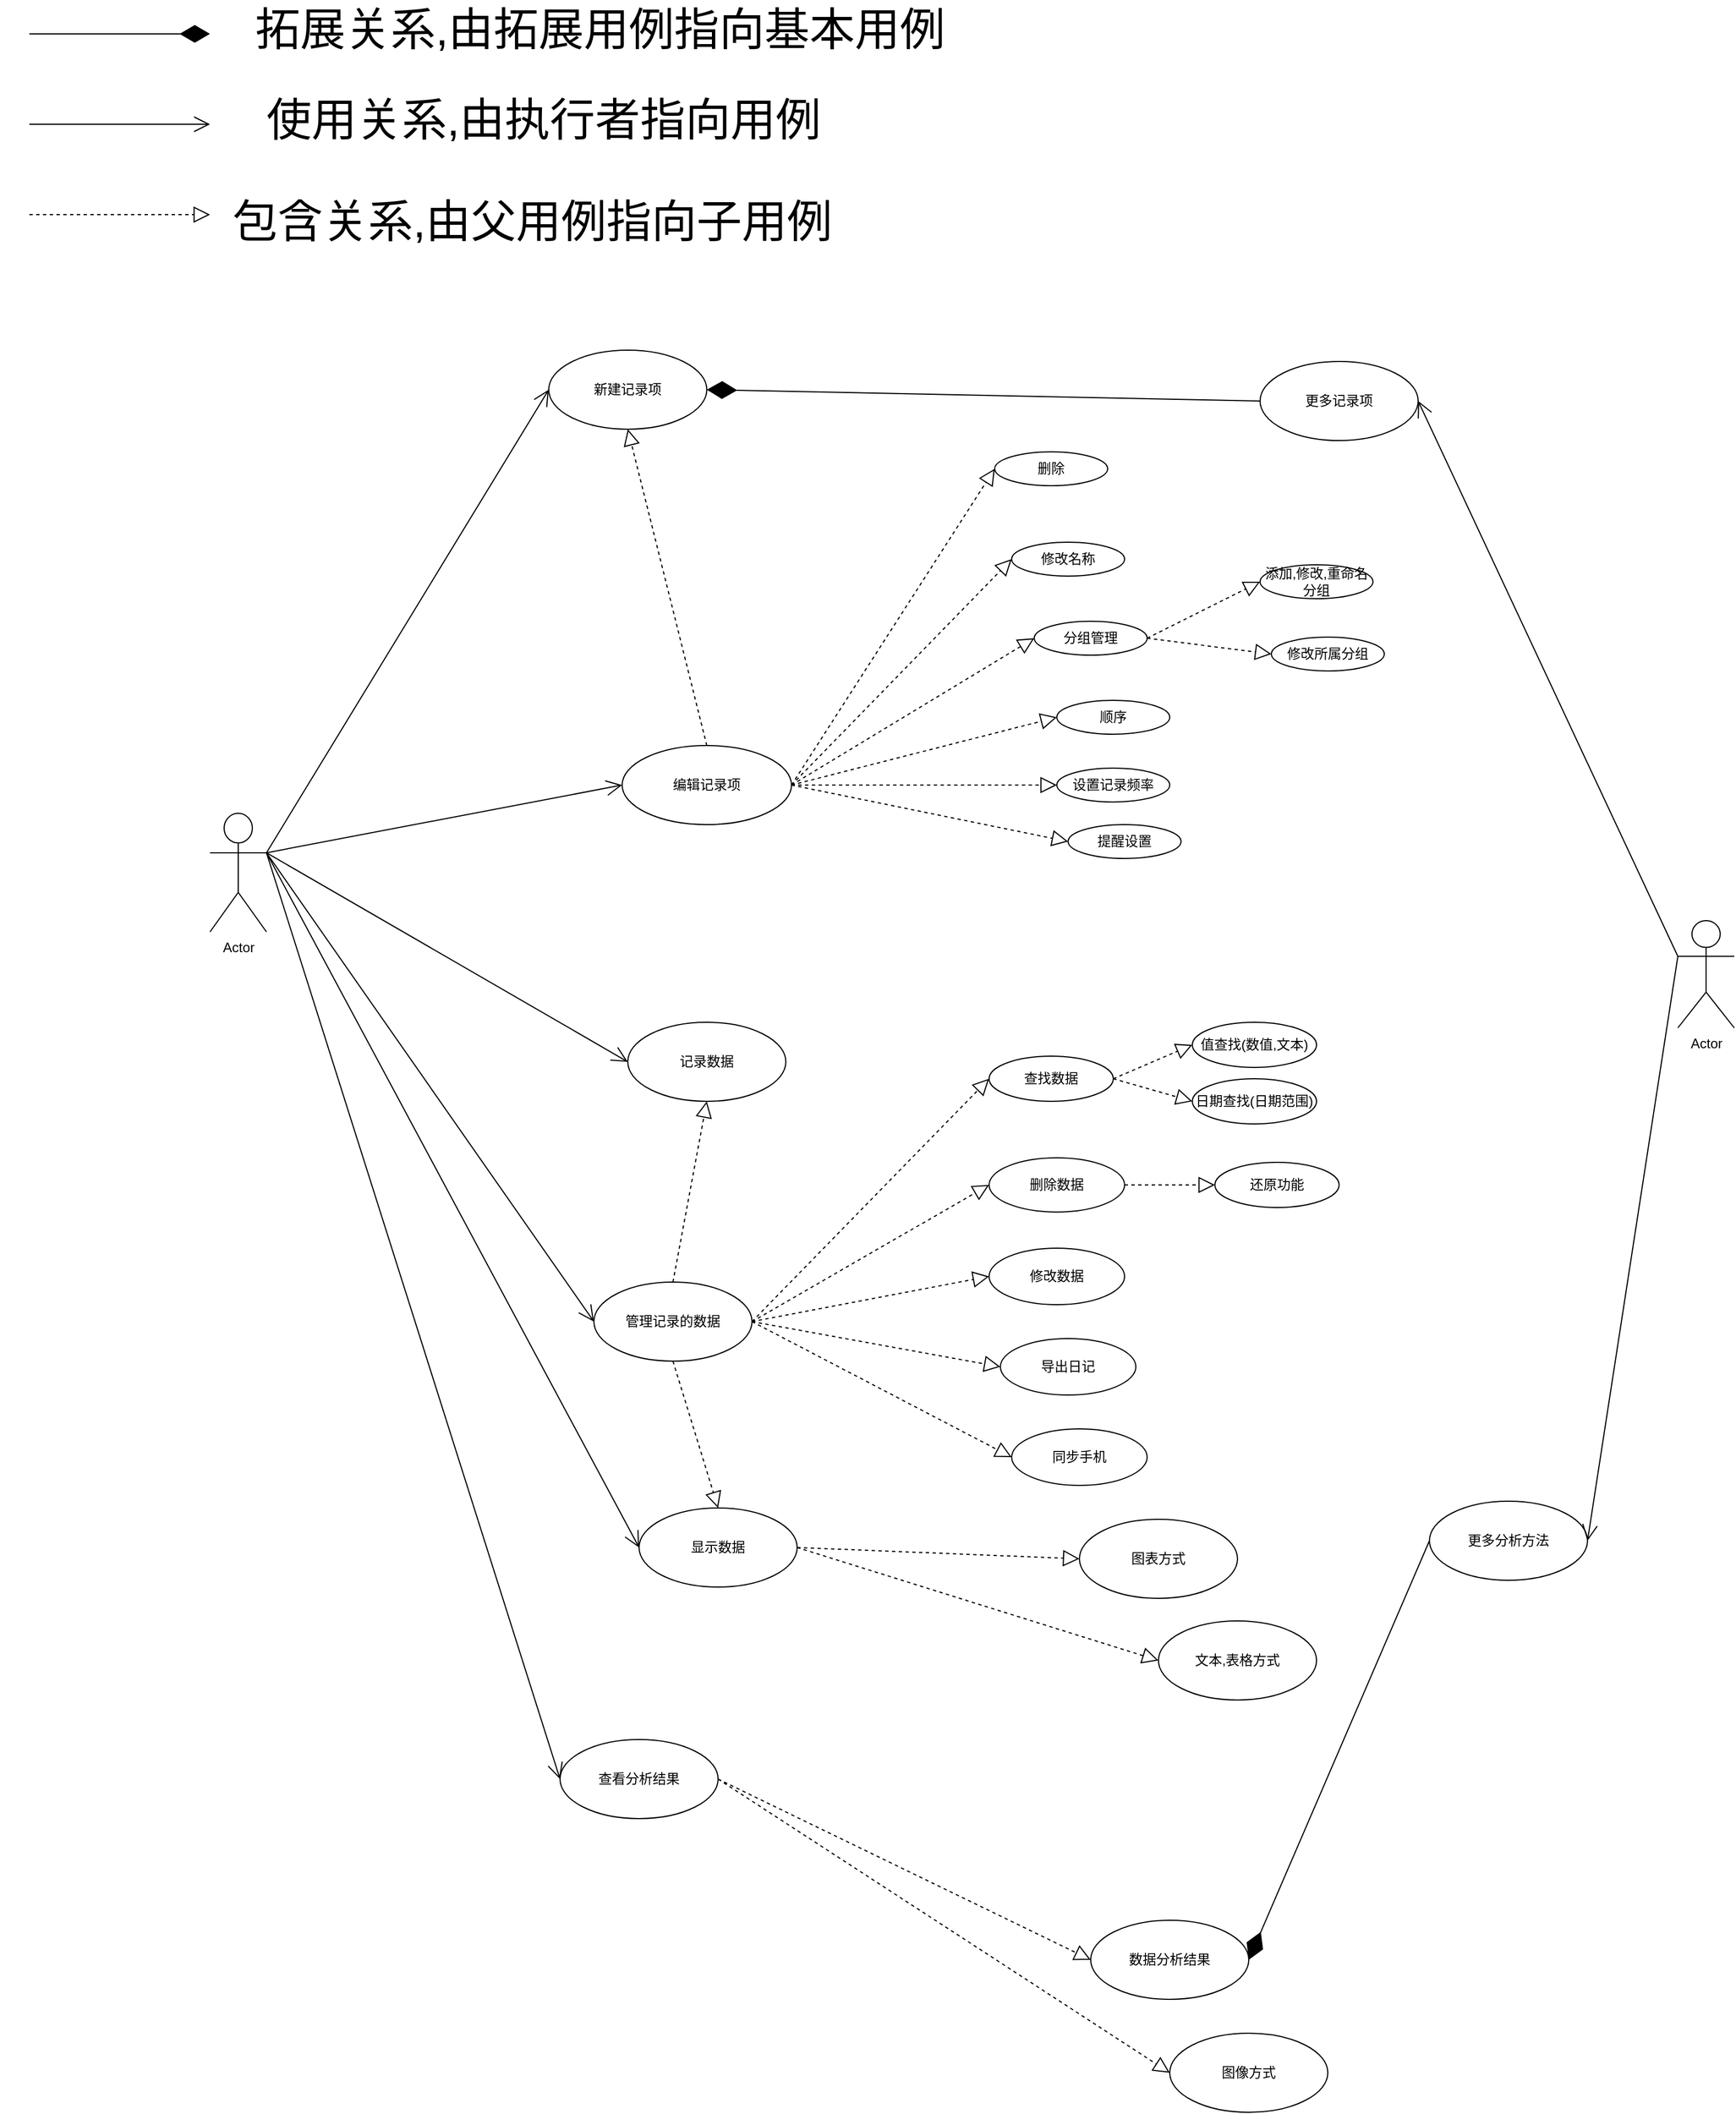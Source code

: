 <mxfile version="13.9.9" type="device"><diagram id="e2tGSwO5gteAZUFqLcbs" name="第 1 页"><mxGraphModel dx="2702" dy="1213" grid="1" gridSize="10" guides="1" tooltips="1" connect="1" arrows="1" fold="1" page="1" pageScale="1" pageWidth="827" pageHeight="1169" math="0" shadow="0"><root><mxCell id="0"/><mxCell id="1" parent="0"/><object label="Actor" id="gkzIJjfs5HOEP_eOIGxo-1"><mxCell style="shape=umlActor;verticalLabelPosition=bottom;verticalAlign=top;html=1;outlineConnect=0;" parent="1" vertex="1"><mxGeometry x="-190" y="740" width="50" height="105" as="geometry"/></mxCell></object><mxCell id="gkzIJjfs5HOEP_eOIGxo-5" value="新建记录项" style="ellipse;whiteSpace=wrap;html=1;" parent="1" vertex="1"><mxGeometry x="110" y="330" width="140" height="70" as="geometry"/></mxCell><mxCell id="gkzIJjfs5HOEP_eOIGxo-6" value="记录数据" style="ellipse;whiteSpace=wrap;html=1;" parent="1" vertex="1"><mxGeometry x="180" y="925" width="140" height="70" as="geometry"/></mxCell><mxCell id="gkzIJjfs5HOEP_eOIGxo-7" value="管理记录的数据" style="ellipse;whiteSpace=wrap;html=1;" parent="1" vertex="1"><mxGeometry x="150" y="1155" width="140" height="70" as="geometry"/></mxCell><mxCell id="gkzIJjfs5HOEP_eOIGxo-8" value="显示数据" style="ellipse;whiteSpace=wrap;html=1;" parent="1" vertex="1"><mxGeometry x="190" y="1355" width="140" height="70" as="geometry"/></mxCell><mxCell id="gkzIJjfs5HOEP_eOIGxo-9" value="查看分析结果" style="ellipse;whiteSpace=wrap;html=1;" parent="1" vertex="1"><mxGeometry x="120" y="1560" width="140" height="70" as="geometry"/></mxCell><mxCell id="gkzIJjfs5HOEP_eOIGxo-17" value="" style="endArrow=block;dashed=1;endFill=0;endSize=12;html=1;entryX=0.5;entryY=1;entryDx=0;entryDy=0;exitX=0.5;exitY=0;exitDx=0;exitDy=0;" parent="1" source="gkzIJjfs5HOEP_eOIGxo-7" target="gkzIJjfs5HOEP_eOIGxo-6" edge="1"><mxGeometry width="160" relative="1" as="geometry"><mxPoint x="230" y="1035" as="sourcePoint"/><mxPoint x="390" y="1035" as="targetPoint"/></mxGeometry></mxCell><mxCell id="gkzIJjfs5HOEP_eOIGxo-19" value="更多记录项" style="ellipse;whiteSpace=wrap;html=1;" parent="1" vertex="1"><mxGeometry x="740" y="340" width="140" height="70" as="geometry"/></mxCell><mxCell id="gkzIJjfs5HOEP_eOIGxo-21" value="" style="endArrow=open;endFill=1;endSize=12;html=1;exitX=1;exitY=0.333;exitDx=0;exitDy=0;exitPerimeter=0;entryX=0;entryY=0.5;entryDx=0;entryDy=0;" parent="1" source="gkzIJjfs5HOEP_eOIGxo-1" target="gkzIJjfs5HOEP_eOIGxo-5" edge="1"><mxGeometry width="160" relative="1" as="geometry"><mxPoint x="50" y="510" as="sourcePoint"/><mxPoint x="210" y="510" as="targetPoint"/></mxGeometry></mxCell><mxCell id="gkzIJjfs5HOEP_eOIGxo-22" value="" style="endArrow=open;endFill=1;endSize=12;html=1;entryX=0;entryY=0.5;entryDx=0;entryDy=0;exitX=1;exitY=0.333;exitDx=0;exitDy=0;exitPerimeter=0;" parent="1" source="gkzIJjfs5HOEP_eOIGxo-1" target="gkzIJjfs5HOEP_eOIGxo-6" edge="1"><mxGeometry width="160" relative="1" as="geometry"><mxPoint x="80" y="610" as="sourcePoint"/><mxPoint x="140" y="550" as="targetPoint"/></mxGeometry></mxCell><mxCell id="gkzIJjfs5HOEP_eOIGxo-23" value="" style="endArrow=open;endFill=1;endSize=12;html=1;exitX=1;exitY=0.333;exitDx=0;exitDy=0;exitPerimeter=0;entryX=0;entryY=0.5;entryDx=0;entryDy=0;" parent="1" source="gkzIJjfs5HOEP_eOIGxo-1" target="gkzIJjfs5HOEP_eOIGxo-7" edge="1"><mxGeometry width="160" relative="1" as="geometry"><mxPoint x="80" y="605" as="sourcePoint"/><mxPoint x="180.0" y="395" as="targetPoint"/></mxGeometry></mxCell><mxCell id="gkzIJjfs5HOEP_eOIGxo-24" value="" style="endArrow=open;endFill=1;endSize=12;html=1;exitX=1;exitY=0.333;exitDx=0;exitDy=0;exitPerimeter=0;entryX=0;entryY=0.5;entryDx=0;entryDy=0;" parent="1" source="gkzIJjfs5HOEP_eOIGxo-1" target="gkzIJjfs5HOEP_eOIGxo-8" edge="1"><mxGeometry width="160" relative="1" as="geometry"><mxPoint x="90" y="615" as="sourcePoint"/><mxPoint x="190.0" y="405" as="targetPoint"/></mxGeometry></mxCell><mxCell id="gkzIJjfs5HOEP_eOIGxo-25" value="" style="endArrow=open;endFill=1;endSize=12;html=1;exitX=1;exitY=0.333;exitDx=0;exitDy=0;exitPerimeter=0;entryX=0;entryY=0.5;entryDx=0;entryDy=0;" parent="1" source="gkzIJjfs5HOEP_eOIGxo-1" target="gkzIJjfs5HOEP_eOIGxo-9" edge="1"><mxGeometry width="160" relative="1" as="geometry"><mxPoint x="100" y="625" as="sourcePoint"/><mxPoint x="200.0" y="415" as="targetPoint"/></mxGeometry></mxCell><mxCell id="gkzIJjfs5HOEP_eOIGxo-26" value="查找数据" style="ellipse;whiteSpace=wrap;html=1;" parent="1" vertex="1"><mxGeometry x="500" y="955" width="110" height="40" as="geometry"/></mxCell><mxCell id="gkzIJjfs5HOEP_eOIGxo-27" value="删除数据" style="ellipse;whiteSpace=wrap;html=1;" parent="1" vertex="1"><mxGeometry x="500" y="1045" width="120" height="48" as="geometry"/></mxCell><mxCell id="gkzIJjfs5HOEP_eOIGxo-28" value="修改数据" style="ellipse;whiteSpace=wrap;html=1;" parent="1" vertex="1"><mxGeometry x="500" y="1125" width="120" height="50" as="geometry"/></mxCell><mxCell id="gkzIJjfs5HOEP_eOIGxo-29" value="" style="endArrow=block;dashed=1;endFill=0;endSize=12;html=1;entryX=0;entryY=0.5;entryDx=0;entryDy=0;exitX=1;exitY=0.5;exitDx=0;exitDy=0;" parent="1" source="gkzIJjfs5HOEP_eOIGxo-7" target="gkzIJjfs5HOEP_eOIGxo-26" edge="1"><mxGeometry width="160" relative="1" as="geometry"><mxPoint x="260" y="1070" as="sourcePoint"/><mxPoint x="260" y="1005" as="targetPoint"/></mxGeometry></mxCell><mxCell id="gkzIJjfs5HOEP_eOIGxo-30" value="" style="endArrow=block;dashed=1;endFill=0;endSize=12;html=1;entryX=0;entryY=0.5;entryDx=0;entryDy=0;exitX=1;exitY=0.5;exitDx=0;exitDy=0;" parent="1" source="gkzIJjfs5HOEP_eOIGxo-7" target="gkzIJjfs5HOEP_eOIGxo-27" edge="1"><mxGeometry width="160" relative="1" as="geometry"><mxPoint x="330" y="1105" as="sourcePoint"/><mxPoint x="389.0" y="995" as="targetPoint"/></mxGeometry></mxCell><mxCell id="gkzIJjfs5HOEP_eOIGxo-31" value="" style="endArrow=block;dashed=1;endFill=0;endSize=12;html=1;entryX=0;entryY=0.5;entryDx=0;entryDy=0;exitX=1;exitY=0.5;exitDx=0;exitDy=0;" parent="1" source="gkzIJjfs5HOEP_eOIGxo-7" target="gkzIJjfs5HOEP_eOIGxo-28" edge="1"><mxGeometry width="160" relative="1" as="geometry"><mxPoint x="330" y="1105" as="sourcePoint"/><mxPoint x="389.0" y="1070" as="targetPoint"/></mxGeometry></mxCell><mxCell id="gkzIJjfs5HOEP_eOIGxo-35" value="文本,表格方式" style="ellipse;whiteSpace=wrap;html=1;" parent="1" vertex="1"><mxGeometry x="650" y="1455" width="140" height="70" as="geometry"/></mxCell><mxCell id="gkzIJjfs5HOEP_eOIGxo-36" value="图表方式" style="ellipse;whiteSpace=wrap;html=1;" parent="1" vertex="1"><mxGeometry x="580" y="1365" width="140" height="70" as="geometry"/></mxCell><mxCell id="gkzIJjfs5HOEP_eOIGxo-37" value="" style="endArrow=block;dashed=1;endFill=0;endSize=12;html=1;entryX=0;entryY=0.5;entryDx=0;entryDy=0;exitX=1;exitY=0.5;exitDx=0;exitDy=0;" parent="1" source="gkzIJjfs5HOEP_eOIGxo-8" target="gkzIJjfs5HOEP_eOIGxo-35" edge="1"><mxGeometry width="160" relative="1" as="geometry"><mxPoint x="330" y="1105" as="sourcePoint"/><mxPoint x="510.0" y="1087.5" as="targetPoint"/></mxGeometry></mxCell><mxCell id="gkzIJjfs5HOEP_eOIGxo-38" value="" style="endArrow=block;dashed=1;endFill=0;endSize=12;html=1;entryX=0;entryY=0.5;entryDx=0;entryDy=0;exitX=1;exitY=0.5;exitDx=0;exitDy=0;" parent="1" source="gkzIJjfs5HOEP_eOIGxo-8" target="gkzIJjfs5HOEP_eOIGxo-36" edge="1"><mxGeometry width="160" relative="1" as="geometry"><mxPoint x="330" y="1300" as="sourcePoint"/><mxPoint x="400.0" y="1220" as="targetPoint"/></mxGeometry></mxCell><mxCell id="gkzIJjfs5HOEP_eOIGxo-39" value="图像方式" style="ellipse;whiteSpace=wrap;html=1;" parent="1" vertex="1"><mxGeometry x="660" y="1820" width="140" height="70" as="geometry"/></mxCell><mxCell id="gkzIJjfs5HOEP_eOIGxo-40" value="数据分析结果" style="ellipse;whiteSpace=wrap;html=1;" parent="1" vertex="1"><mxGeometry x="590" y="1720" width="140" height="70" as="geometry"/></mxCell><mxCell id="gkzIJjfs5HOEP_eOIGxo-41" value="" style="endArrow=block;dashed=1;endFill=0;endSize=12;html=1;entryX=0;entryY=0.5;entryDx=0;entryDy=0;exitX=1;exitY=0.5;exitDx=0;exitDy=0;" parent="1" source="gkzIJjfs5HOEP_eOIGxo-9" target="gkzIJjfs5HOEP_eOIGxo-40" edge="1"><mxGeometry width="160" relative="1" as="geometry"><mxPoint x="320" y="1075" as="sourcePoint"/><mxPoint x="540.0" y="1055" as="targetPoint"/></mxGeometry></mxCell><mxCell id="gkzIJjfs5HOEP_eOIGxo-42" value="" style="endArrow=block;dashed=1;endFill=0;endSize=12;html=1;entryX=0;entryY=0.5;entryDx=0;entryDy=0;exitX=1;exitY=0.5;exitDx=0;exitDy=0;" parent="1" source="gkzIJjfs5HOEP_eOIGxo-9" target="gkzIJjfs5HOEP_eOIGxo-39" edge="1"><mxGeometry width="160" relative="1" as="geometry"><mxPoint x="320" y="1215" as="sourcePoint"/><mxPoint x="500" y="1215" as="targetPoint"/></mxGeometry></mxCell><mxCell id="gkzIJjfs5HOEP_eOIGxo-44" value="更多分析方法" style="ellipse;whiteSpace=wrap;html=1;" parent="1" vertex="1"><mxGeometry x="890" y="1349" width="140" height="70" as="geometry"/></mxCell><mxCell id="gkzIJjfs5HOEP_eOIGxo-46" value="Actor" style="shape=umlActor;verticalLabelPosition=bottom;verticalAlign=top;html=1;" parent="1" vertex="1"><mxGeometry x="1110" y="835" width="50" height="95" as="geometry"/></mxCell><mxCell id="gkzIJjfs5HOEP_eOIGxo-47" value="" style="endArrow=open;endFill=1;endSize=12;html=1;exitX=0;exitY=0.333;exitDx=0;exitDy=0;exitPerimeter=0;entryX=1;entryY=0.5;entryDx=0;entryDy=0;" parent="1" source="gkzIJjfs5HOEP_eOIGxo-46" target="gkzIJjfs5HOEP_eOIGxo-19" edge="1"><mxGeometry width="160" relative="1" as="geometry"><mxPoint x="50" y="845" as="sourcePoint"/><mxPoint x="180.0" y="1215.0" as="targetPoint"/></mxGeometry></mxCell><mxCell id="gkzIJjfs5HOEP_eOIGxo-48" value="" style="endArrow=open;endFill=1;endSize=12;html=1;entryX=1;entryY=0.5;entryDx=0;entryDy=0;exitX=0;exitY=0.333;exitDx=0;exitDy=0;exitPerimeter=0;" parent="1" source="gkzIJjfs5HOEP_eOIGxo-46" target="gkzIJjfs5HOEP_eOIGxo-44" edge="1"><mxGeometry width="160" relative="1" as="geometry"><mxPoint x="1110" y="870" as="sourcePoint"/><mxPoint x="900" y="665" as="targetPoint"/></mxGeometry></mxCell><mxCell id="gkzIJjfs5HOEP_eOIGxo-49" value="导出日记" style="ellipse;whiteSpace=wrap;html=1;" parent="1" vertex="1"><mxGeometry x="510" y="1205" width="120" height="50" as="geometry"/></mxCell><mxCell id="gkzIJjfs5HOEP_eOIGxo-50" value="同步手机" style="ellipse;whiteSpace=wrap;html=1;" parent="1" vertex="1"><mxGeometry x="520" y="1285" width="120" height="50" as="geometry"/></mxCell><mxCell id="gkzIJjfs5HOEP_eOIGxo-51" value="" style="endArrow=block;dashed=1;endFill=0;endSize=12;html=1;entryX=0;entryY=0.5;entryDx=0;entryDy=0;exitX=1;exitY=0.5;exitDx=0;exitDy=0;" parent="1" source="gkzIJjfs5HOEP_eOIGxo-7" target="gkzIJjfs5HOEP_eOIGxo-49" edge="1"><mxGeometry width="160" relative="1" as="geometry"><mxPoint x="340" y="1160" as="sourcePoint"/><mxPoint x="510.0" y="1087.5" as="targetPoint"/></mxGeometry></mxCell><mxCell id="gkzIJjfs5HOEP_eOIGxo-52" value="" style="endArrow=block;dashed=1;endFill=0;endSize=12;html=1;entryX=0;entryY=0.5;entryDx=0;entryDy=0;exitX=1;exitY=0.5;exitDx=0;exitDy=0;" parent="1" source="gkzIJjfs5HOEP_eOIGxo-7" target="gkzIJjfs5HOEP_eOIGxo-50" edge="1"><mxGeometry width="160" relative="1" as="geometry"><mxPoint x="340" y="1160" as="sourcePoint"/><mxPoint x="500.0" y="1160" as="targetPoint"/></mxGeometry></mxCell><mxCell id="gkzIJjfs5HOEP_eOIGxo-55" value="" style="endArrow=diamondThin;endFill=1;endSize=24;html=1;entryX=1;entryY=0.5;entryDx=0;entryDy=0;exitX=0;exitY=0.5;exitDx=0;exitDy=0;" parent="1" source="gkzIJjfs5HOEP_eOIGxo-19" target="gkzIJjfs5HOEP_eOIGxo-5" edge="1"><mxGeometry width="160" relative="1" as="geometry"><mxPoint x="760" y="880.0" as="sourcePoint"/><mxPoint x="840" y="925" as="targetPoint"/></mxGeometry></mxCell><mxCell id="gkzIJjfs5HOEP_eOIGxo-56" value="" style="endArrow=diamondThin;endFill=1;endSize=24;html=1;entryX=1;entryY=0.5;entryDx=0;entryDy=0;exitX=0;exitY=0.5;exitDx=0;exitDy=0;" parent="1" source="gkzIJjfs5HOEP_eOIGxo-44" target="gkzIJjfs5HOEP_eOIGxo-40" edge="1"><mxGeometry width="160" relative="1" as="geometry"><mxPoint x="760.0" y="665" as="sourcePoint"/><mxPoint x="320.0" y="745" as="targetPoint"/></mxGeometry></mxCell><mxCell id="gkzIJjfs5HOEP_eOIGxo-58" value="" style="endArrow=diamondThin;endFill=1;endSize=24;html=1;" parent="1" edge="1"><mxGeometry width="160" relative="1" as="geometry"><mxPoint x="-350" y="50" as="sourcePoint"/><mxPoint x="-190" y="50" as="targetPoint"/></mxGeometry></mxCell><mxCell id="gkzIJjfs5HOEP_eOIGxo-59" value="" style="endArrow=open;endFill=1;endSize=12;html=1;" parent="1" edge="1"><mxGeometry width="160" relative="1" as="geometry"><mxPoint x="-350" y="130" as="sourcePoint"/><mxPoint x="-190" y="130" as="targetPoint"/></mxGeometry></mxCell><mxCell id="gkzIJjfs5HOEP_eOIGxo-60" value="" style="endArrow=block;dashed=1;endFill=0;endSize=12;html=1;" parent="1" edge="1"><mxGeometry width="160" relative="1" as="geometry"><mxPoint x="-350" y="210" as="sourcePoint"/><mxPoint x="-190" y="210" as="targetPoint"/></mxGeometry></mxCell><mxCell id="gkzIJjfs5HOEP_eOIGxo-62" value="拓展关系,由拓展用例指向基本用例" style="text;html=1;resizable=0;autosize=1;align=center;verticalAlign=middle;points=[];fillColor=none;strokeColor=none;rounded=0;fontSize=40;" parent="1" vertex="1"><mxGeometry x="-160" y="20" width="630" height="50" as="geometry"/></mxCell><mxCell id="gkzIJjfs5HOEP_eOIGxo-63" value="使用关系,由执行者指向用例" style="text;html=1;resizable=0;autosize=1;align=center;verticalAlign=middle;points=[];fillColor=none;strokeColor=none;rounded=0;fontSize=40;" parent="1" vertex="1"><mxGeometry x="-150" y="100" width="510" height="50" as="geometry"/></mxCell><mxCell id="gkzIJjfs5HOEP_eOIGxo-64" value="包含关系,由父用例指向子用例" style="text;html=1;resizable=0;autosize=1;align=center;verticalAlign=middle;points=[];fillColor=none;strokeColor=none;rounded=0;fontSize=40;" parent="1" vertex="1"><mxGeometry x="-180" y="190" width="550" height="50" as="geometry"/></mxCell><mxCell id="gkzIJjfs5HOEP_eOIGxo-65" value="值查找(数值,文本)" style="ellipse;whiteSpace=wrap;html=1;" parent="1" vertex="1"><mxGeometry x="680" y="925" width="110" height="40" as="geometry"/></mxCell><mxCell id="gkzIJjfs5HOEP_eOIGxo-66" value="日期查找(日期范围)" style="ellipse;whiteSpace=wrap;html=1;" parent="1" vertex="1"><mxGeometry x="680" y="975" width="110" height="40" as="geometry"/></mxCell><mxCell id="gkzIJjfs5HOEP_eOIGxo-67" value="" style="endArrow=block;dashed=1;endFill=0;endSize=12;html=1;entryX=0;entryY=0.5;entryDx=0;entryDy=0;exitX=1;exitY=0.5;exitDx=0;exitDy=0;" parent="1" source="gkzIJjfs5HOEP_eOIGxo-26" target="gkzIJjfs5HOEP_eOIGxo-65" edge="1"><mxGeometry width="160" relative="1" as="geometry"><mxPoint x="350.0" y="1250" as="sourcePoint"/><mxPoint x="510.0" y="985.0" as="targetPoint"/></mxGeometry></mxCell><mxCell id="gkzIJjfs5HOEP_eOIGxo-68" value="" style="endArrow=block;dashed=1;endFill=0;endSize=12;html=1;entryX=0;entryY=0.5;entryDx=0;entryDy=0;exitX=1;exitY=0.5;exitDx=0;exitDy=0;" parent="1" source="gkzIJjfs5HOEP_eOIGxo-26" target="gkzIJjfs5HOEP_eOIGxo-66" edge="1"><mxGeometry width="160" relative="1" as="geometry"><mxPoint x="620.0" y="985.0" as="sourcePoint"/><mxPoint x="690.0" y="955.0" as="targetPoint"/></mxGeometry></mxCell><mxCell id="UApyQtoVQgioi_L6xYae-1" value="编辑记录项" style="ellipse;whiteSpace=wrap;html=1;" vertex="1" parent="1"><mxGeometry x="175" y="680" width="150" height="70" as="geometry"/></mxCell><mxCell id="UApyQtoVQgioi_L6xYae-3" value="修改名称" style="ellipse;whiteSpace=wrap;html=1;" vertex="1" parent="1"><mxGeometry x="520" y="500" width="100" height="30" as="geometry"/></mxCell><mxCell id="UApyQtoVQgioi_L6xYae-4" value="分组管理" style="ellipse;whiteSpace=wrap;html=1;" vertex="1" parent="1"><mxGeometry x="540" y="570" width="100" height="30" as="geometry"/></mxCell><mxCell id="UApyQtoVQgioi_L6xYae-5" value="" style="endArrow=block;dashed=1;endFill=0;endSize=12;html=1;entryX=0;entryY=0.5;entryDx=0;entryDy=0;exitX=1;exitY=0.5;exitDx=0;exitDy=0;" edge="1" parent="1" source="UApyQtoVQgioi_L6xYae-1" target="UApyQtoVQgioi_L6xYae-3"><mxGeometry width="160" relative="1" as="geometry"><mxPoint x="370" y="195" as="sourcePoint"/><mxPoint x="540" y="365" as="targetPoint"/></mxGeometry></mxCell><mxCell id="UApyQtoVQgioi_L6xYae-6" value="" style="endArrow=block;dashed=1;endFill=0;endSize=12;html=1;entryX=0;entryY=0.5;entryDx=0;entryDy=0;exitX=1;exitY=0.5;exitDx=0;exitDy=0;" edge="1" parent="1" source="UApyQtoVQgioi_L6xYae-1" target="UApyQtoVQgioi_L6xYae-4"><mxGeometry width="160" relative="1" as="geometry"><mxPoint x="660" y="365" as="sourcePoint"/><mxPoint x="700" y="345" as="targetPoint"/></mxGeometry></mxCell><mxCell id="UApyQtoVQgioi_L6xYae-7" value="添加,修改,重命名分组" style="ellipse;whiteSpace=wrap;html=1;" vertex="1" parent="1"><mxGeometry x="740" y="520" width="100" height="30" as="geometry"/></mxCell><mxCell id="UApyQtoVQgioi_L6xYae-8" value="修改所属分组" style="ellipse;whiteSpace=wrap;html=1;" vertex="1" parent="1"><mxGeometry x="750" y="584" width="100" height="30" as="geometry"/></mxCell><mxCell id="UApyQtoVQgioi_L6xYae-9" value="" style="endArrow=block;dashed=1;endFill=0;endSize=12;html=1;entryX=0;entryY=0.5;entryDx=0;entryDy=0;exitX=1;exitY=0.5;exitDx=0;exitDy=0;" edge="1" parent="1" source="UApyQtoVQgioi_L6xYae-4" target="UApyQtoVQgioi_L6xYae-7"><mxGeometry width="160" relative="1" as="geometry"><mxPoint x="660" y="365" as="sourcePoint"/><mxPoint x="690" y="585" as="targetPoint"/></mxGeometry></mxCell><mxCell id="UApyQtoVQgioi_L6xYae-10" value="" style="endArrow=block;dashed=1;endFill=0;endSize=12;html=1;entryX=0;entryY=0.5;entryDx=0;entryDy=0;exitX=1;exitY=0.5;exitDx=0;exitDy=0;" edge="1" parent="1" source="UApyQtoVQgioi_L6xYae-4" target="UApyQtoVQgioi_L6xYae-8"><mxGeometry width="160" relative="1" as="geometry"><mxPoint x="800" y="395" as="sourcePoint"/><mxPoint x="700.0" y="645" as="targetPoint"/></mxGeometry></mxCell><mxCell id="UApyQtoVQgioi_L6xYae-11" value="还原功能" style="ellipse;whiteSpace=wrap;html=1;" vertex="1" parent="1"><mxGeometry x="700" y="1049" width="110" height="40" as="geometry"/></mxCell><mxCell id="UApyQtoVQgioi_L6xYae-12" value="" style="endArrow=block;dashed=1;endFill=0;endSize=12;html=1;entryX=0;entryY=0.5;entryDx=0;entryDy=0;exitX=1;exitY=0.5;exitDx=0;exitDy=0;" edge="1" parent="1" source="gkzIJjfs5HOEP_eOIGxo-27" target="UApyQtoVQgioi_L6xYae-11"><mxGeometry width="160" relative="1" as="geometry"><mxPoint x="620" y="985" as="sourcePoint"/><mxPoint x="690" y="1005" as="targetPoint"/></mxGeometry></mxCell><mxCell id="UApyQtoVQgioi_L6xYae-13" value="顺序" style="ellipse;whiteSpace=wrap;html=1;" vertex="1" parent="1"><mxGeometry x="560" y="640" width="100" height="30" as="geometry"/></mxCell><mxCell id="UApyQtoVQgioi_L6xYae-14" value="设置记录频率" style="ellipse;whiteSpace=wrap;html=1;" vertex="1" parent="1"><mxGeometry x="560" y="700" width="100" height="30" as="geometry"/></mxCell><mxCell id="UApyQtoVQgioi_L6xYae-15" value="" style="endArrow=block;dashed=1;endFill=0;endSize=12;html=1;entryX=0;entryY=0.5;entryDx=0;entryDy=0;exitX=1;exitY=0.5;exitDx=0;exitDy=0;" edge="1" parent="1" source="UApyQtoVQgioi_L6xYae-1" target="UApyQtoVQgioi_L6xYae-13"><mxGeometry width="160" relative="1" as="geometry"><mxPoint x="660" y="365" as="sourcePoint"/><mxPoint x="700" y="395" as="targetPoint"/></mxGeometry></mxCell><mxCell id="UApyQtoVQgioi_L6xYae-16" value="" style="endArrow=block;dashed=1;endFill=0;endSize=12;html=1;entryX=0;entryY=0.5;entryDx=0;entryDy=0;exitX=1;exitY=0.5;exitDx=0;exitDy=0;" edge="1" parent="1" source="UApyQtoVQgioi_L6xYae-1" target="UApyQtoVQgioi_L6xYae-14"><mxGeometry width="160" relative="1" as="geometry"><mxPoint x="660" y="365" as="sourcePoint"/><mxPoint x="710" y="435" as="targetPoint"/></mxGeometry></mxCell><mxCell id="UApyQtoVQgioi_L6xYae-17" value="提醒设置" style="ellipse;whiteSpace=wrap;html=1;" vertex="1" parent="1"><mxGeometry x="570" y="750" width="100" height="30" as="geometry"/></mxCell><mxCell id="UApyQtoVQgioi_L6xYae-18" value="" style="endArrow=block;dashed=1;endFill=0;endSize=12;html=1;entryX=0;entryY=0.5;entryDx=0;entryDy=0;exitX=1;exitY=0.5;exitDx=0;exitDy=0;" edge="1" parent="1" source="UApyQtoVQgioi_L6xYae-1" target="UApyQtoVQgioi_L6xYae-17"><mxGeometry width="160" relative="1" as="geometry"><mxPoint x="660" y="365" as="sourcePoint"/><mxPoint x="720" y="485" as="targetPoint"/></mxGeometry></mxCell><mxCell id="UApyQtoVQgioi_L6xYae-19" style="edgeStyle=orthogonalEdgeStyle;rounded=0;orthogonalLoop=1;jettySize=auto;html=1;exitX=0.5;exitY=1;exitDx=0;exitDy=0;" edge="1" parent="1" source="UApyQtoVQgioi_L6xYae-17" target="UApyQtoVQgioi_L6xYae-17"><mxGeometry relative="1" as="geometry"/></mxCell><mxCell id="UApyQtoVQgioi_L6xYae-20" value="" style="endArrow=block;dashed=1;endFill=0;endSize=12;html=1;exitX=0.5;exitY=1;exitDx=0;exitDy=0;entryX=0.5;entryY=0;entryDx=0;entryDy=0;" edge="1" parent="1" source="gkzIJjfs5HOEP_eOIGxo-7" target="gkzIJjfs5HOEP_eOIGxo-8"><mxGeometry width="160" relative="1" as="geometry"><mxPoint x="230" y="1165" as="sourcePoint"/><mxPoint x="240" y="1425" as="targetPoint"/></mxGeometry></mxCell><mxCell id="UApyQtoVQgioi_L6xYae-23" value="" style="endArrow=open;endFill=1;endSize=12;html=1;exitX=1;exitY=0.333;exitDx=0;exitDy=0;exitPerimeter=0;entryX=0;entryY=0.5;entryDx=0;entryDy=0;" edge="1" parent="1" source="gkzIJjfs5HOEP_eOIGxo-1" target="UApyQtoVQgioi_L6xYae-1"><mxGeometry width="160" relative="1" as="geometry"><mxPoint x="-130.0" y="785" as="sourcePoint"/><mxPoint x="180.0" y="925" as="targetPoint"/></mxGeometry></mxCell><mxCell id="UApyQtoVQgioi_L6xYae-27" value="" style="endArrow=block;dashed=1;endFill=0;endSize=12;html=1;entryX=0.5;entryY=1;entryDx=0;entryDy=0;exitX=0.5;exitY=0;exitDx=0;exitDy=0;" edge="1" parent="1" source="UApyQtoVQgioi_L6xYae-1" target="gkzIJjfs5HOEP_eOIGxo-5"><mxGeometry width="160" relative="1" as="geometry"><mxPoint x="335.0" y="725" as="sourcePoint"/><mxPoint x="530.0" y="525" as="targetPoint"/></mxGeometry></mxCell><mxCell id="UApyQtoVQgioi_L6xYae-28" value="删除" style="ellipse;whiteSpace=wrap;html=1;" vertex="1" parent="1"><mxGeometry x="505" y="420" width="100" height="30" as="geometry"/></mxCell><mxCell id="UApyQtoVQgioi_L6xYae-29" value="" style="endArrow=block;dashed=1;endFill=0;endSize=12;html=1;entryX=0;entryY=0.5;entryDx=0;entryDy=0;exitX=1;exitY=0.5;exitDx=0;exitDy=0;" edge="1" parent="1" source="UApyQtoVQgioi_L6xYae-1" target="UApyQtoVQgioi_L6xYae-28"><mxGeometry width="160" relative="1" as="geometry"><mxPoint x="335" y="725" as="sourcePoint"/><mxPoint x="530" y="525" as="targetPoint"/></mxGeometry></mxCell></root></mxGraphModel></diagram></mxfile>